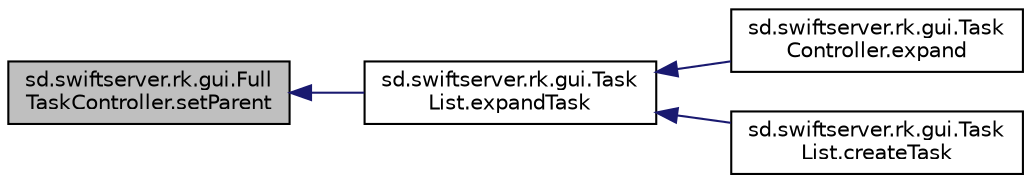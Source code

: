 digraph "sd.swiftserver.rk.gui.FullTaskController.setParent"
{
  edge [fontname="Helvetica",fontsize="10",labelfontname="Helvetica",labelfontsize="10"];
  node [fontname="Helvetica",fontsize="10",shape=record];
  rankdir="LR";
  Node1 [label="sd.swiftserver.rk.gui.Full\lTaskController.setParent",height=0.2,width=0.4,color="black", fillcolor="grey75", style="filled", fontcolor="black"];
  Node1 -> Node2 [dir="back",color="midnightblue",fontsize="10",style="solid",fontname="Helvetica"];
  Node2 [label="sd.swiftserver.rk.gui.Task\lList.expandTask",height=0.2,width=0.4,color="black", fillcolor="white", style="filled",URL="$classsd_1_1swiftserver_1_1rk_1_1gui_1_1TaskList.html#a194c41f80ce13a2ac02f0f5a2c2ed09d"];
  Node2 -> Node3 [dir="back",color="midnightblue",fontsize="10",style="solid",fontname="Helvetica"];
  Node3 [label="sd.swiftserver.rk.gui.Task\lController.expand",height=0.2,width=0.4,color="black", fillcolor="white", style="filled",URL="$classsd_1_1swiftserver_1_1rk_1_1gui_1_1TaskController.html#a90c476c78314aff806bb5d4132558cf9"];
  Node2 -> Node4 [dir="back",color="midnightblue",fontsize="10",style="solid",fontname="Helvetica"];
  Node4 [label="sd.swiftserver.rk.gui.Task\lList.createTask",height=0.2,width=0.4,color="black", fillcolor="white", style="filled",URL="$classsd_1_1swiftserver_1_1rk_1_1gui_1_1TaskList.html#aac1b22697aa0dd609e4a6b8290237839"];
}

